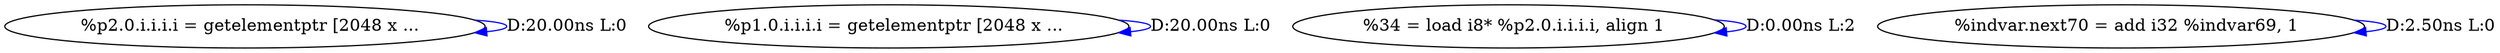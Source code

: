 digraph {
Node0x305ee70[label="  %p2.0.i.i.i.i = getelementptr [2048 x ..."];
Node0x305ee70 -> Node0x305ee70[label="D:20.00ns L:0",color=blue];
Node0x305ef90[label="  %p1.0.i.i.i.i = getelementptr [2048 x ..."];
Node0x305ef90 -> Node0x305ef90[label="D:20.00ns L:0",color=blue];
Node0x305f070[label="  %34 = load i8* %p2.0.i.i.i.i, align 1"];
Node0x305f070 -> Node0x305f070[label="D:0.00ns L:2",color=blue];
Node0x3062600[label="  %indvar.next70 = add i32 %indvar69, 1"];
Node0x3062600 -> Node0x3062600[label="D:2.50ns L:0",color=blue];
}
